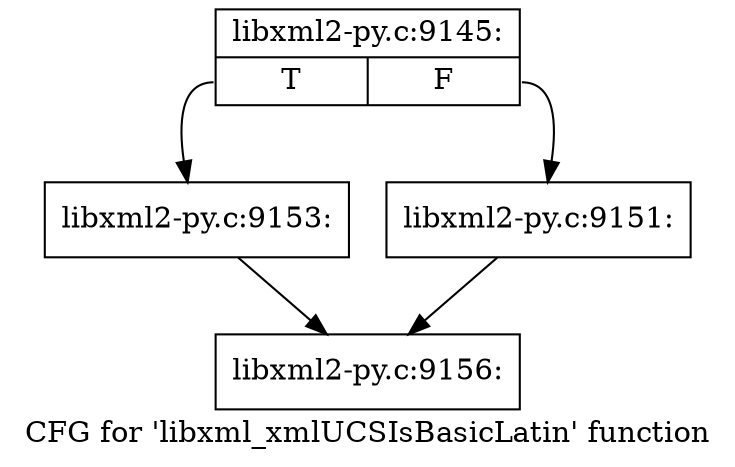 digraph "CFG for 'libxml_xmlUCSIsBasicLatin' function" {
	label="CFG for 'libxml_xmlUCSIsBasicLatin' function";

	Node0x44ea480 [shape=record,label="{libxml2-py.c:9145:|{<s0>T|<s1>F}}"];
	Node0x44ea480:s0 -> Node0x44eb4e0;
	Node0x44ea480:s1 -> Node0x44eb490;
	Node0x44eb490 [shape=record,label="{libxml2-py.c:9151:}"];
	Node0x44eb490 -> Node0x44e8a70;
	Node0x44eb4e0 [shape=record,label="{libxml2-py.c:9153:}"];
	Node0x44eb4e0 -> Node0x44e8a70;
	Node0x44e8a70 [shape=record,label="{libxml2-py.c:9156:}"];
}
